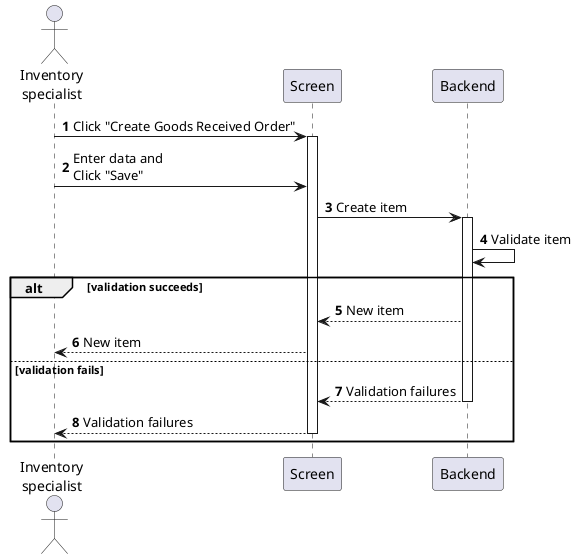 @startuml inventory-goods-receive
autonumber

actor "Inventory\nspecialist" as a
participant Screen as f
participant Backend as b

a -> f : Click "Create Goods Received Order"
activate f
a -> f : Enter data and\nClick "Save"
f -> b : Create item
activate b
b -> b : Validate item

alt validation succeeds
    b --> f : New item
    f --> a : New item
else validation fails
    return Validation failures
    return Validation failures
end
@enduml